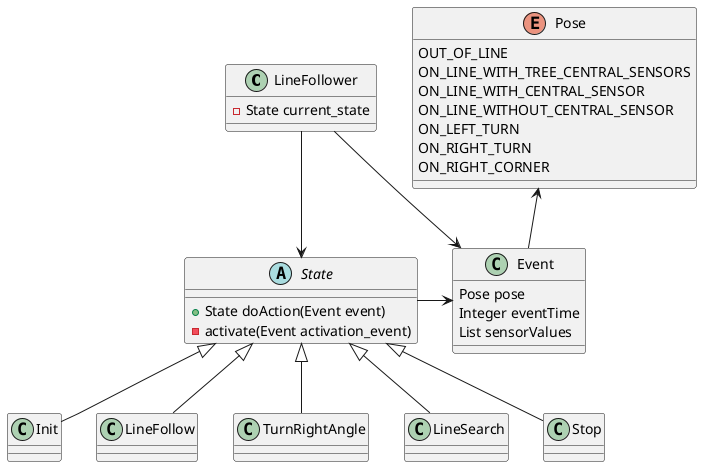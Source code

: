 @startuml

class LineFollower {
    -State current_state
}

abstract class State{
    +State doAction(Event event)
    -activate(Event activation_event)
}

State<|-- Init
State<|-- LineFollow
State<|-- TurnRightAngle
State<|-- LineSearch
State<|-- Stop

enum Pose {
    OUT_OF_LINE
    ON_LINE_WITH_TREE_CENTRAL_SENSORS
    ON_LINE_WITH_CENTRAL_SENSOR
    ON_LINE_WITHOUT_CENTRAL_SENSOR
    ON_LEFT_TURN
    ON_RIGHT_TURN
    ON_RIGHT_CORNER
}

class Event {
    Pose pose
    Integer eventTime
    List sensorValues
}

State -right-> Event
LineFollower  --> Event
Event -up-> Pose
LineFollower -down-> State



@enduml